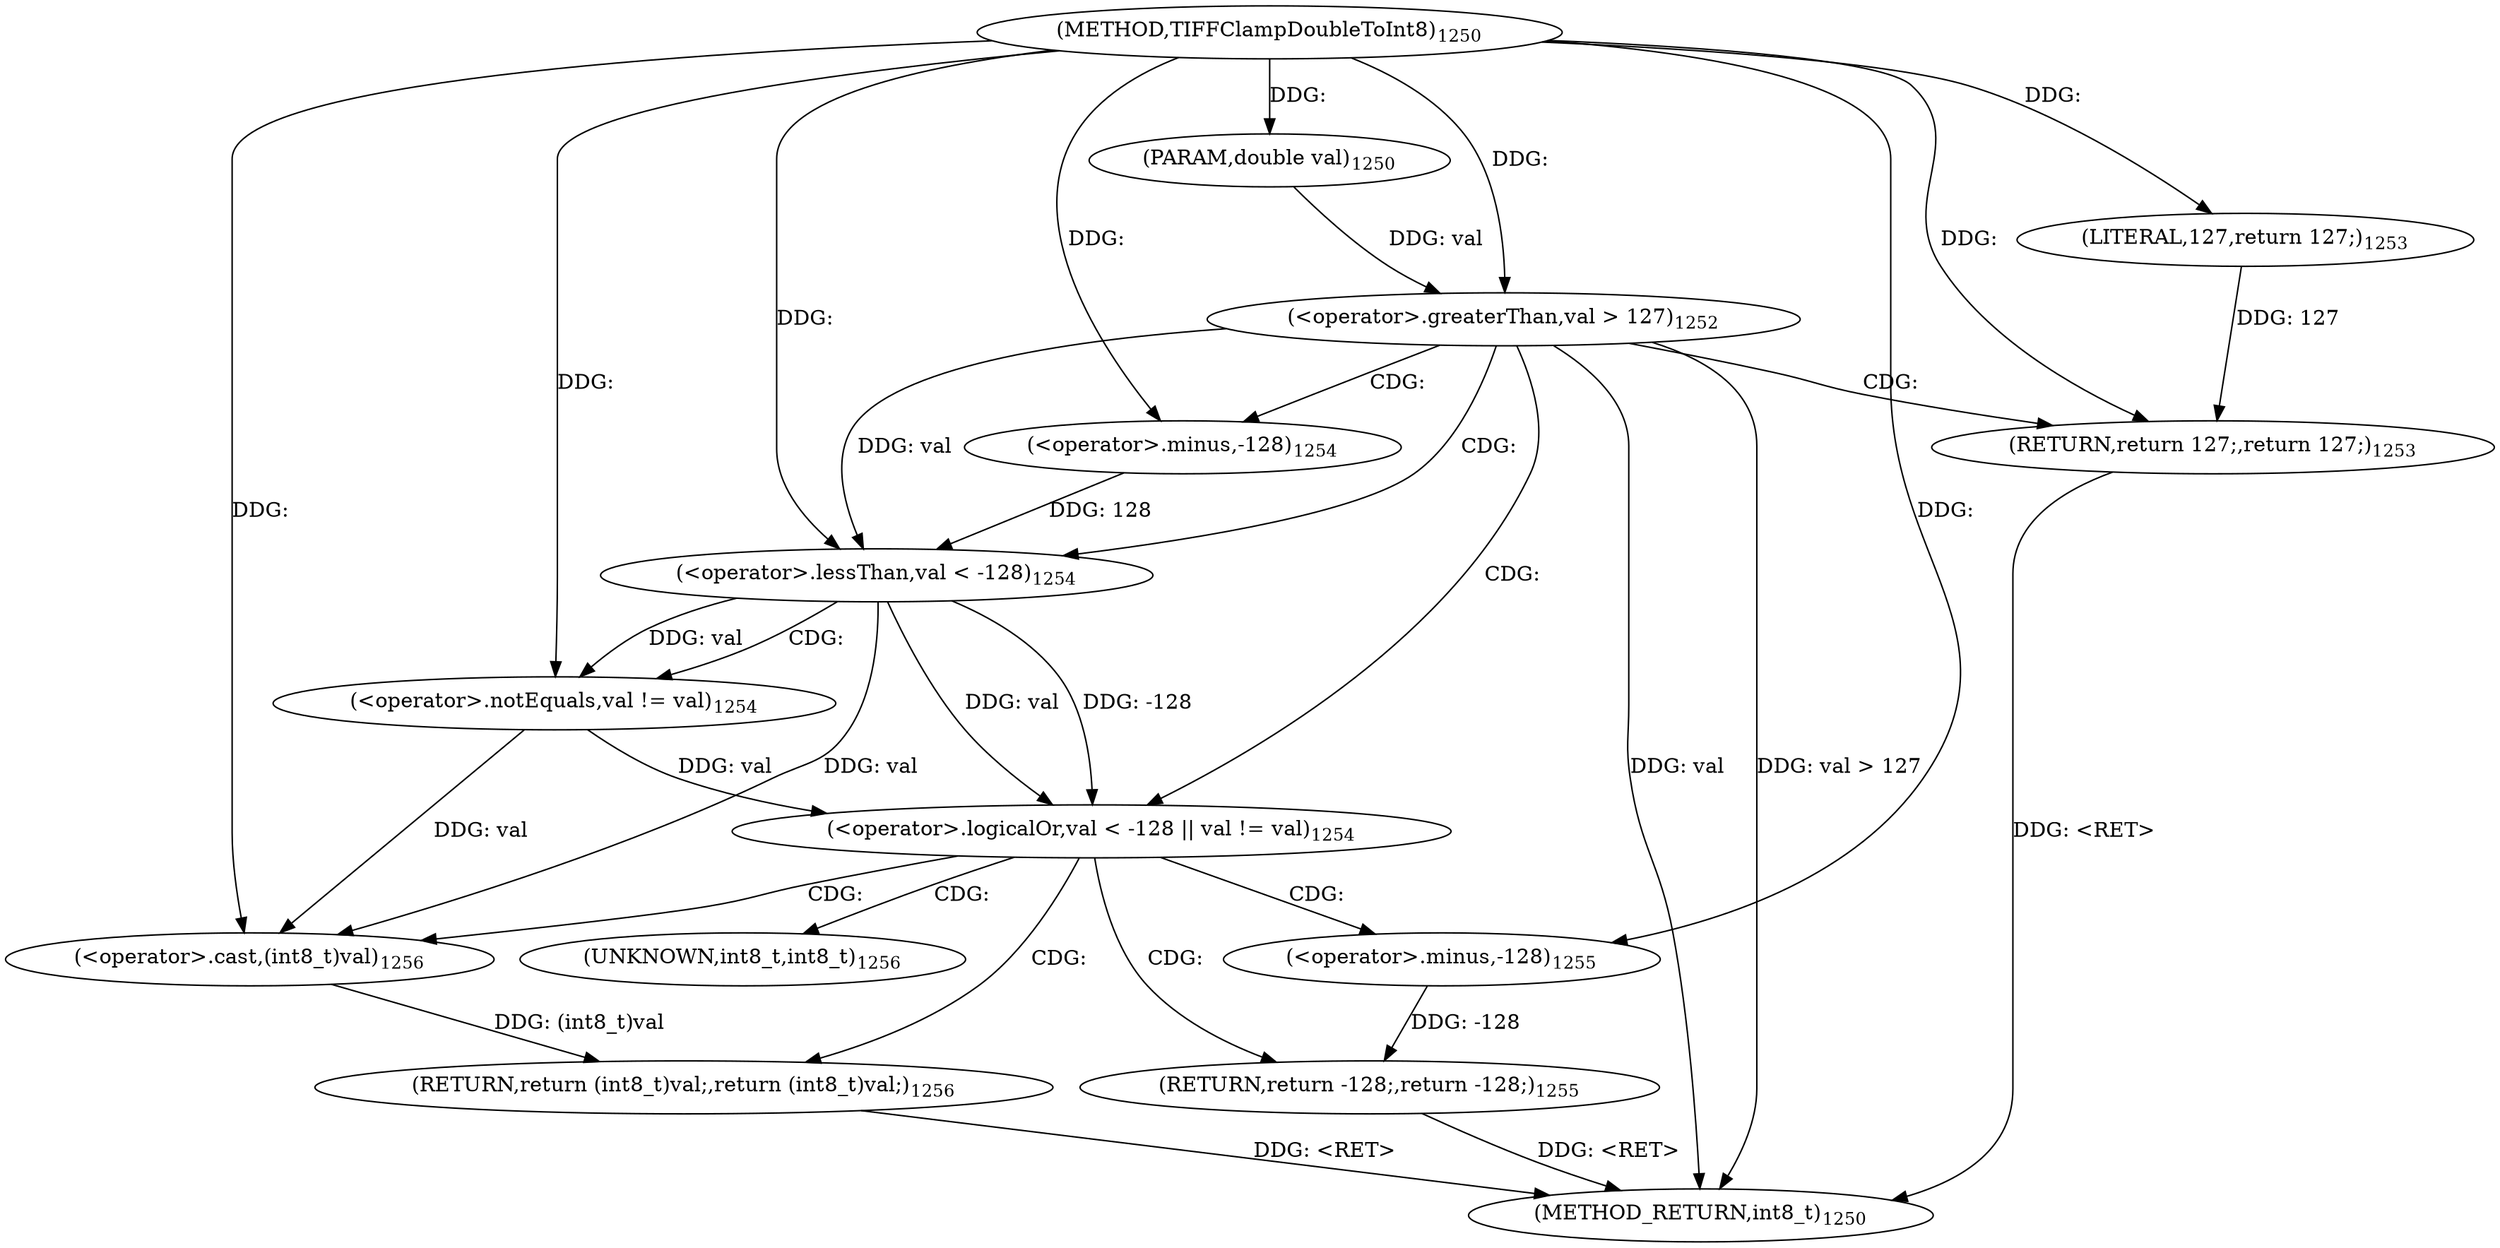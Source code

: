 digraph "TIFFClampDoubleToInt8" {  
"67374" [label = <(METHOD,TIFFClampDoubleToInt8)<SUB>1250</SUB>> ]
"67401" [label = <(METHOD_RETURN,int8_t)<SUB>1250</SUB>> ]
"67375" [label = <(PARAM,double val)<SUB>1250</SUB>> ]
"67397" [label = <(RETURN,return (int8_t)val;,return (int8_t)val;)<SUB>1256</SUB>> ]
"67378" [label = <(&lt;operator&gt;.greaterThan,val &gt; 127)<SUB>1252</SUB>> ]
"67385" [label = <(&lt;operator&gt;.logicalOr,val &lt; -128 || val != val)<SUB>1254</SUB>> ]
"67398" [label = <(&lt;operator&gt;.cast,(int8_t)val)<SUB>1256</SUB>> ]
"67382" [label = <(RETURN,return 127;,return 127;)<SUB>1253</SUB>> ]
"67394" [label = <(RETURN,return -128;,return -128;)<SUB>1255</SUB>> ]
"67383" [label = <(LITERAL,127,return 127;)<SUB>1253</SUB>> ]
"67386" [label = <(&lt;operator&gt;.lessThan,val &lt; -128)<SUB>1254</SUB>> ]
"67390" [label = <(&lt;operator&gt;.notEquals,val != val)<SUB>1254</SUB>> ]
"67395" [label = <(&lt;operator&gt;.minus,-128)<SUB>1255</SUB>> ]
"67388" [label = <(&lt;operator&gt;.minus,-128)<SUB>1254</SUB>> ]
"67399" [label = <(UNKNOWN,int8_t,int8_t)<SUB>1256</SUB>> ]
  "67382" -> "67401"  [ label = "DDG: &lt;RET&gt;"] 
  "67397" -> "67401"  [ label = "DDG: &lt;RET&gt;"] 
  "67394" -> "67401"  [ label = "DDG: &lt;RET&gt;"] 
  "67378" -> "67401"  [ label = "DDG: val"] 
  "67378" -> "67401"  [ label = "DDG: val &gt; 127"] 
  "67374" -> "67375"  [ label = "DDG: "] 
  "67398" -> "67397"  [ label = "DDG: (int8_t)val"] 
  "67386" -> "67398"  [ label = "DDG: val"] 
  "67390" -> "67398"  [ label = "DDG: val"] 
  "67374" -> "67398"  [ label = "DDG: "] 
  "67375" -> "67378"  [ label = "DDG: val"] 
  "67374" -> "67378"  [ label = "DDG: "] 
  "67383" -> "67382"  [ label = "DDG: 127"] 
  "67374" -> "67382"  [ label = "DDG: "] 
  "67386" -> "67385"  [ label = "DDG: val"] 
  "67386" -> "67385"  [ label = "DDG: -128"] 
  "67390" -> "67385"  [ label = "DDG: val"] 
  "67395" -> "67394"  [ label = "DDG: -128"] 
  "67374" -> "67383"  [ label = "DDG: "] 
  "67378" -> "67386"  [ label = "DDG: val"] 
  "67374" -> "67386"  [ label = "DDG: "] 
  "67388" -> "67386"  [ label = "DDG: 128"] 
  "67386" -> "67390"  [ label = "DDG: val"] 
  "67374" -> "67390"  [ label = "DDG: "] 
  "67374" -> "67388"  [ label = "DDG: "] 
  "67374" -> "67395"  [ label = "DDG: "] 
  "67378" -> "67385"  [ label = "CDG: "] 
  "67378" -> "67386"  [ label = "CDG: "] 
  "67378" -> "67382"  [ label = "CDG: "] 
  "67378" -> "67388"  [ label = "CDG: "] 
  "67385" -> "67399"  [ label = "CDG: "] 
  "67385" -> "67395"  [ label = "CDG: "] 
  "67385" -> "67397"  [ label = "CDG: "] 
  "67385" -> "67398"  [ label = "CDG: "] 
  "67385" -> "67394"  [ label = "CDG: "] 
  "67386" -> "67390"  [ label = "CDG: "] 
}
